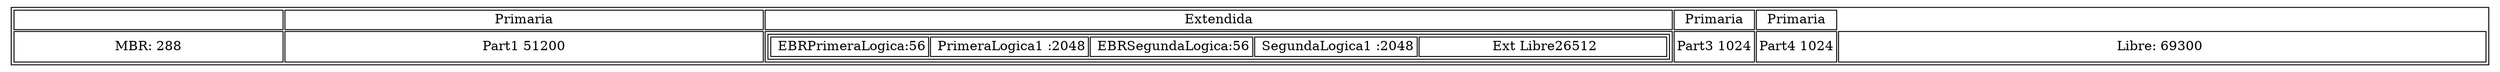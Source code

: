 digraph {tbl [ shape=plaintext label=<<table WIDTH="1536" ><tr><td></td><td>Primaria</td><td>Extendida</td><td>Primaria</td><td>Primaria</td></tr><tr><td WIDTH="288" >MBR: 288</td><td WIDTH="512" >Part1 51200</td><td WIDTH="307" ><table><tr><td WIDTH="56" > EBRPrimeraLogica:56</td ><td WIDTH="20"> PrimeraLogica1 :2048</td ><td WIDTH="56" > EBRSegundaLogica:56</td ><td WIDTH="20"> SegundaLogica1 :2048</td ><td WIDTH="265" > Ext Libre26512</td ></tr></table></td><td WIDTH="10" >Part3 1024</td><td WIDTH="10" >Part4 1024</td><td WIDTH="693" >Libre: 69300 </td></tr></table>>];}
